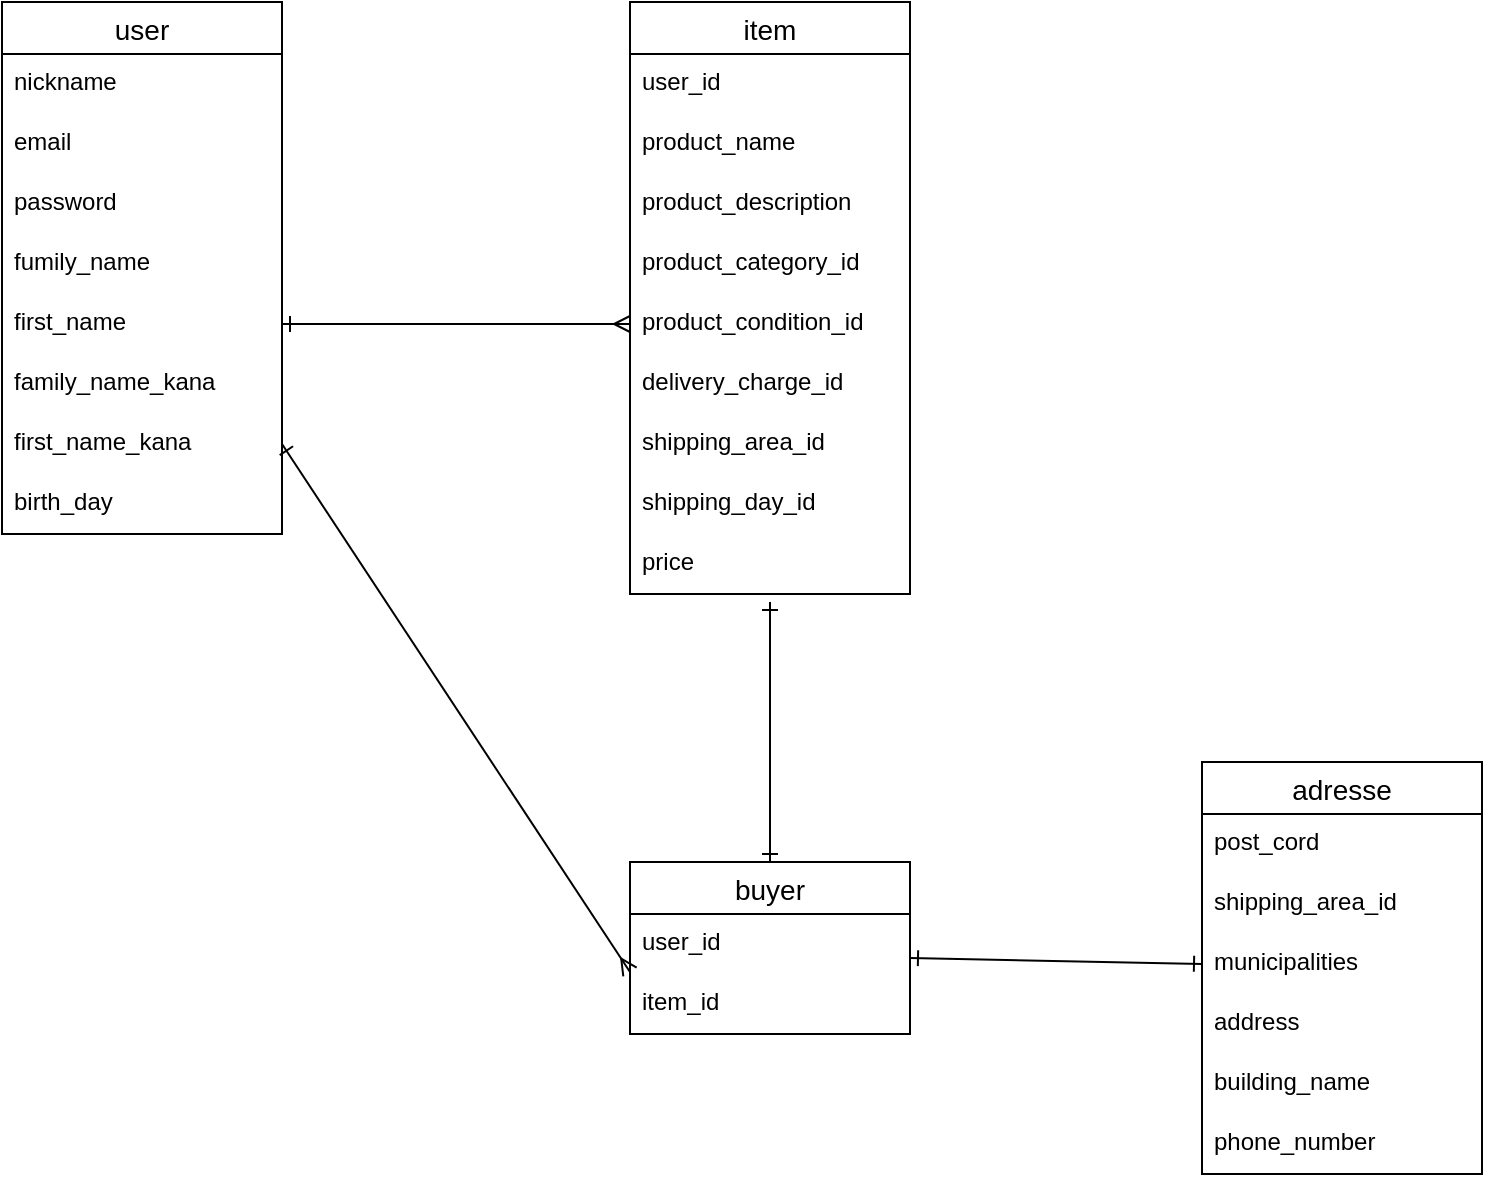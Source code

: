 <mxfile>
  <diagram id="6tOejEGuq7WHpgz-z2IV" name="ページ1">
      <mxGraphModel dx="766" dy="604" grid="1" gridSize="10" guides="1" tooltips="1" connect="1" arrows="1" fold="1" page="1" pageScale="1" pageWidth="827" pageHeight="1169" math="0" shadow="0">
          <root>
              <mxCell id="0"/>
              <mxCell id="1" parent="0"/>
              <mxCell id="8" value="user" style="swimlane;fontStyle=0;childLayout=stackLayout;horizontal=1;startSize=26;horizontalStack=0;resizeParent=1;resizeParentMax=0;resizeLast=0;collapsible=1;marginBottom=0;align=center;fontSize=14;" parent="1" vertex="1">
                  <mxGeometry x="30" y="40" width="140" height="266" as="geometry"/>
              </mxCell>
              <mxCell id="9" value="nickname" style="text;strokeColor=none;fillColor=none;spacingLeft=4;spacingRight=4;overflow=hidden;rotatable=0;points=[[0,0.5],[1,0.5]];portConstraint=eastwest;fontSize=12;" parent="8" vertex="1">
                  <mxGeometry y="26" width="140" height="30" as="geometry"/>
              </mxCell>
              <mxCell id="10" value="email" style="text;strokeColor=none;fillColor=none;spacingLeft=4;spacingRight=4;overflow=hidden;rotatable=0;points=[[0,0.5],[1,0.5]];portConstraint=eastwest;fontSize=12;" parent="8" vertex="1">
                  <mxGeometry y="56" width="140" height="30" as="geometry"/>
              </mxCell>
              <mxCell id="11" value="password" style="text;strokeColor=none;fillColor=none;spacingLeft=4;spacingRight=4;overflow=hidden;rotatable=0;points=[[0,0.5],[1,0.5]];portConstraint=eastwest;fontSize=12;" parent="8" vertex="1">
                  <mxGeometry y="86" width="140" height="30" as="geometry"/>
              </mxCell>
              <mxCell id="12" value="fumily_name" style="text;strokeColor=none;fillColor=none;spacingLeft=4;spacingRight=4;overflow=hidden;rotatable=0;points=[[0,0.5],[1,0.5]];portConstraint=eastwest;fontSize=12;" parent="8" vertex="1">
                  <mxGeometry y="116" width="140" height="30" as="geometry"/>
              </mxCell>
              <mxCell id="14" value="first_name" style="text;strokeColor=none;fillColor=none;spacingLeft=4;spacingRight=4;overflow=hidden;rotatable=0;points=[[0,0.5],[1,0.5]];portConstraint=eastwest;fontSize=12;" parent="8" vertex="1">
                  <mxGeometry y="146" width="140" height="30" as="geometry"/>
              </mxCell>
              <mxCell id="15" value="family_name_kana" style="text;strokeColor=none;fillColor=none;spacingLeft=4;spacingRight=4;overflow=hidden;rotatable=0;points=[[0,0.5],[1,0.5]];portConstraint=eastwest;fontSize=12;" parent="8" vertex="1">
                  <mxGeometry y="176" width="140" height="30" as="geometry"/>
              </mxCell>
              <mxCell id="18" value="first_name_kana" style="text;strokeColor=none;fillColor=none;spacingLeft=4;spacingRight=4;overflow=hidden;rotatable=0;points=[[0,0.5],[1,0.5]];portConstraint=eastwest;fontSize=12;" parent="8" vertex="1">
                  <mxGeometry y="206" width="140" height="30" as="geometry"/>
              </mxCell>
              <mxCell id="17" value="birth_day&#10;" style="text;strokeColor=none;fillColor=none;spacingLeft=4;spacingRight=4;overflow=hidden;rotatable=0;points=[[0,0.5],[1,0.5]];portConstraint=eastwest;fontSize=12;" parent="8" vertex="1">
                  <mxGeometry y="236" width="140" height="30" as="geometry"/>
              </mxCell>
              <mxCell id="19" value="item" style="swimlane;fontStyle=0;childLayout=stackLayout;horizontal=1;startSize=26;horizontalStack=0;resizeParent=1;resizeParentMax=0;resizeLast=0;collapsible=1;marginBottom=0;align=center;fontSize=14;" parent="1" vertex="1">
                  <mxGeometry x="344" y="40" width="140" height="296" as="geometry"/>
              </mxCell>
              <mxCell id="20" value="user_id" style="text;strokeColor=none;fillColor=none;spacingLeft=4;spacingRight=4;overflow=hidden;rotatable=0;points=[[0,0.5],[1,0.5]];portConstraint=eastwest;fontSize=12;" parent="19" vertex="1">
                  <mxGeometry y="26" width="140" height="30" as="geometry"/>
              </mxCell>
              <mxCell id="22" value="product_name " style="text;strokeColor=none;fillColor=none;spacingLeft=4;spacingRight=4;overflow=hidden;rotatable=0;points=[[0,0.5],[1,0.5]];portConstraint=eastwest;fontSize=12;" parent="19" vertex="1">
                  <mxGeometry y="56" width="140" height="30" as="geometry"/>
              </mxCell>
              <mxCell id="23" value="product_description" style="text;strokeColor=none;fillColor=none;spacingLeft=4;spacingRight=4;overflow=hidden;rotatable=0;points=[[0,0.5],[1,0.5]];portConstraint=eastwest;fontSize=12;" parent="19" vertex="1">
                  <mxGeometry y="86" width="140" height="30" as="geometry"/>
              </mxCell>
              <mxCell id="24" value="product_category_id" style="text;strokeColor=none;fillColor=none;spacingLeft=4;spacingRight=4;overflow=hidden;rotatable=0;points=[[0,0.5],[1,0.5]];portConstraint=eastwest;fontSize=12;" parent="19" vertex="1">
                  <mxGeometry y="116" width="140" height="30" as="geometry"/>
              </mxCell>
              <mxCell id="25" value="product_condition_id" style="text;strokeColor=none;fillColor=none;spacingLeft=4;spacingRight=4;overflow=hidden;rotatable=0;points=[[0,0.5],[1,0.5]];portConstraint=eastwest;fontSize=12;" parent="19" vertex="1">
                  <mxGeometry y="146" width="140" height="30" as="geometry"/>
              </mxCell>
              <mxCell id="26" value="delivery_charge_id" style="text;strokeColor=none;fillColor=none;spacingLeft=4;spacingRight=4;overflow=hidden;rotatable=0;points=[[0,0.5],[1,0.5]];portConstraint=eastwest;fontSize=12;" parent="19" vertex="1">
                  <mxGeometry y="176" width="140" height="30" as="geometry"/>
              </mxCell>
              <mxCell id="27" value="shipping_area_id" style="text;strokeColor=none;fillColor=none;spacingLeft=4;spacingRight=4;overflow=hidden;rotatable=0;points=[[0,0.5],[1,0.5]];portConstraint=eastwest;fontSize=12;" parent="19" vertex="1">
                  <mxGeometry y="206" width="140" height="30" as="geometry"/>
              </mxCell>
              <mxCell id="28" value="shipping_day_id" style="text;strokeColor=none;fillColor=none;spacingLeft=4;spacingRight=4;overflow=hidden;rotatable=0;points=[[0,0.5],[1,0.5]];portConstraint=eastwest;fontSize=12;" parent="19" vertex="1">
                  <mxGeometry y="236" width="140" height="30" as="geometry"/>
              </mxCell>
              <mxCell id="29" value="price&#10;" style="text;strokeColor=none;fillColor=none;spacingLeft=4;spacingRight=4;overflow=hidden;rotatable=0;points=[[0,0.5],[1,0.5]];portConstraint=eastwest;fontSize=12;" parent="19" vertex="1">
                  <mxGeometry y="266" width="140" height="30" as="geometry"/>
              </mxCell>
              <mxCell id="65" style="edgeStyle=none;html=1;exitX=0.5;exitY=0;exitDx=0;exitDy=0;startArrow=ERone;startFill=0;endArrow=ERone;endFill=0;" parent="1" source="30" edge="1">
                  <mxGeometry relative="1" as="geometry">
                      <mxPoint x="414" y="340" as="targetPoint"/>
                  </mxGeometry>
              </mxCell>
              <mxCell id="30" value="buyer" style="swimlane;fontStyle=0;childLayout=stackLayout;horizontal=1;startSize=26;horizontalStack=0;resizeParent=1;resizeParentMax=0;resizeLast=0;collapsible=1;marginBottom=0;align=center;fontSize=14;" parent="1" vertex="1">
                  <mxGeometry x="344" y="470" width="140" height="86" as="geometry"/>
              </mxCell>
              <mxCell id="31" value="user_id" style="text;strokeColor=none;fillColor=none;spacingLeft=4;spacingRight=4;overflow=hidden;rotatable=0;points=[[0,0.5],[1,0.5]];portConstraint=eastwest;fontSize=12;" parent="30" vertex="1">
                  <mxGeometry y="26" width="140" height="30" as="geometry"/>
              </mxCell>
              <mxCell id="32" value="item_id" style="text;strokeColor=none;fillColor=none;spacingLeft=4;spacingRight=4;overflow=hidden;rotatable=0;points=[[0,0.5],[1,0.5]];portConstraint=eastwest;fontSize=12;" parent="30" vertex="1">
                  <mxGeometry y="56" width="140" height="30" as="geometry"/>
              </mxCell>
              <mxCell id="39" value="adresse" style="swimlane;fontStyle=0;childLayout=stackLayout;horizontal=1;startSize=26;horizontalStack=0;resizeParent=1;resizeParentMax=0;resizeLast=0;collapsible=1;marginBottom=0;align=center;fontSize=14;" parent="1" vertex="1">
                  <mxGeometry x="630" y="420" width="140" height="206" as="geometry"/>
              </mxCell>
              <mxCell id="40" value="post_cord" style="text;strokeColor=none;fillColor=none;spacingLeft=4;spacingRight=4;overflow=hidden;rotatable=0;points=[[0,0.5],[1,0.5]];portConstraint=eastwest;fontSize=12;" parent="39" vertex="1">
                  <mxGeometry y="26" width="140" height="30" as="geometry"/>
              </mxCell>
              <mxCell id="41" value="shipping_area_id " style="text;strokeColor=none;fillColor=none;spacingLeft=4;spacingRight=4;overflow=hidden;rotatable=0;points=[[0,0.5],[1,0.5]];portConstraint=eastwest;fontSize=12;" parent="39" vertex="1">
                  <mxGeometry y="56" width="140" height="30" as="geometry"/>
              </mxCell>
              <mxCell id="42" value="municipalities" style="text;strokeColor=none;fillColor=none;spacingLeft=4;spacingRight=4;overflow=hidden;rotatable=0;points=[[0,0.5],[1,0.5]];portConstraint=eastwest;fontSize=12;" parent="39" vertex="1">
                  <mxGeometry y="86" width="140" height="30" as="geometry"/>
              </mxCell>
              <mxCell id="43" value="address" style="text;strokeColor=none;fillColor=none;spacingLeft=4;spacingRight=4;overflow=hidden;rotatable=0;points=[[0,0.5],[1,0.5]];portConstraint=eastwest;fontSize=12;" parent="39" vertex="1">
                  <mxGeometry y="116" width="140" height="30" as="geometry"/>
              </mxCell>
              <mxCell id="44" value="building_name" style="text;strokeColor=none;fillColor=none;spacingLeft=4;spacingRight=4;overflow=hidden;rotatable=0;points=[[0,0.5],[1,0.5]];portConstraint=eastwest;fontSize=12;" parent="39" vertex="1">
                  <mxGeometry y="146" width="140" height="30" as="geometry"/>
              </mxCell>
              <mxCell id="45" value="phone_number" style="text;strokeColor=none;fillColor=none;spacingLeft=4;spacingRight=4;overflow=hidden;rotatable=0;points=[[0,0.5],[1,0.5]];portConstraint=eastwest;fontSize=12;" parent="39" vertex="1">
                  <mxGeometry y="176" width="140" height="30" as="geometry"/>
              </mxCell>
              <mxCell id="62" value="" style="fontSize=12;html=1;endArrow=ERone;endFill=0;strokeColor=default;exitX=1;exitY=0.733;exitDx=0;exitDy=0;exitPerimeter=0;startArrow=ERone;startFill=0;entryX=0;entryY=0.5;entryDx=0;entryDy=0;" parent="1" source="31" target="42" edge="1">
                  <mxGeometry width="100" height="100" relative="1" as="geometry">
                      <mxPoint x="560" y="440" as="sourcePoint"/>
                      <mxPoint x="630" y="538" as="targetPoint"/>
                  </mxGeometry>
              </mxCell>
              <mxCell id="63" style="edgeStyle=none;html=1;exitX=1;exitY=0.5;exitDx=0;exitDy=0;entryX=0;entryY=0.967;entryDx=0;entryDy=0;entryPerimeter=0;endArrow=ERmany;endFill=0;startArrow=ERone;startFill=0;" parent="1" source="18" target="31" edge="1">
                  <mxGeometry relative="1" as="geometry"/>
              </mxCell>
              <mxCell id="64" style="edgeStyle=none;html=1;exitX=1;exitY=0.5;exitDx=0;exitDy=0;entryX=0;entryY=0.5;entryDx=0;entryDy=0;startArrow=ERone;startFill=0;endArrow=ERmany;endFill=0;" parent="1" source="14" target="25" edge="1">
                  <mxGeometry relative="1" as="geometry"/>
              </mxCell>
          </root>
      </mxGraphModel>
  </diagram>
</mxfile>
